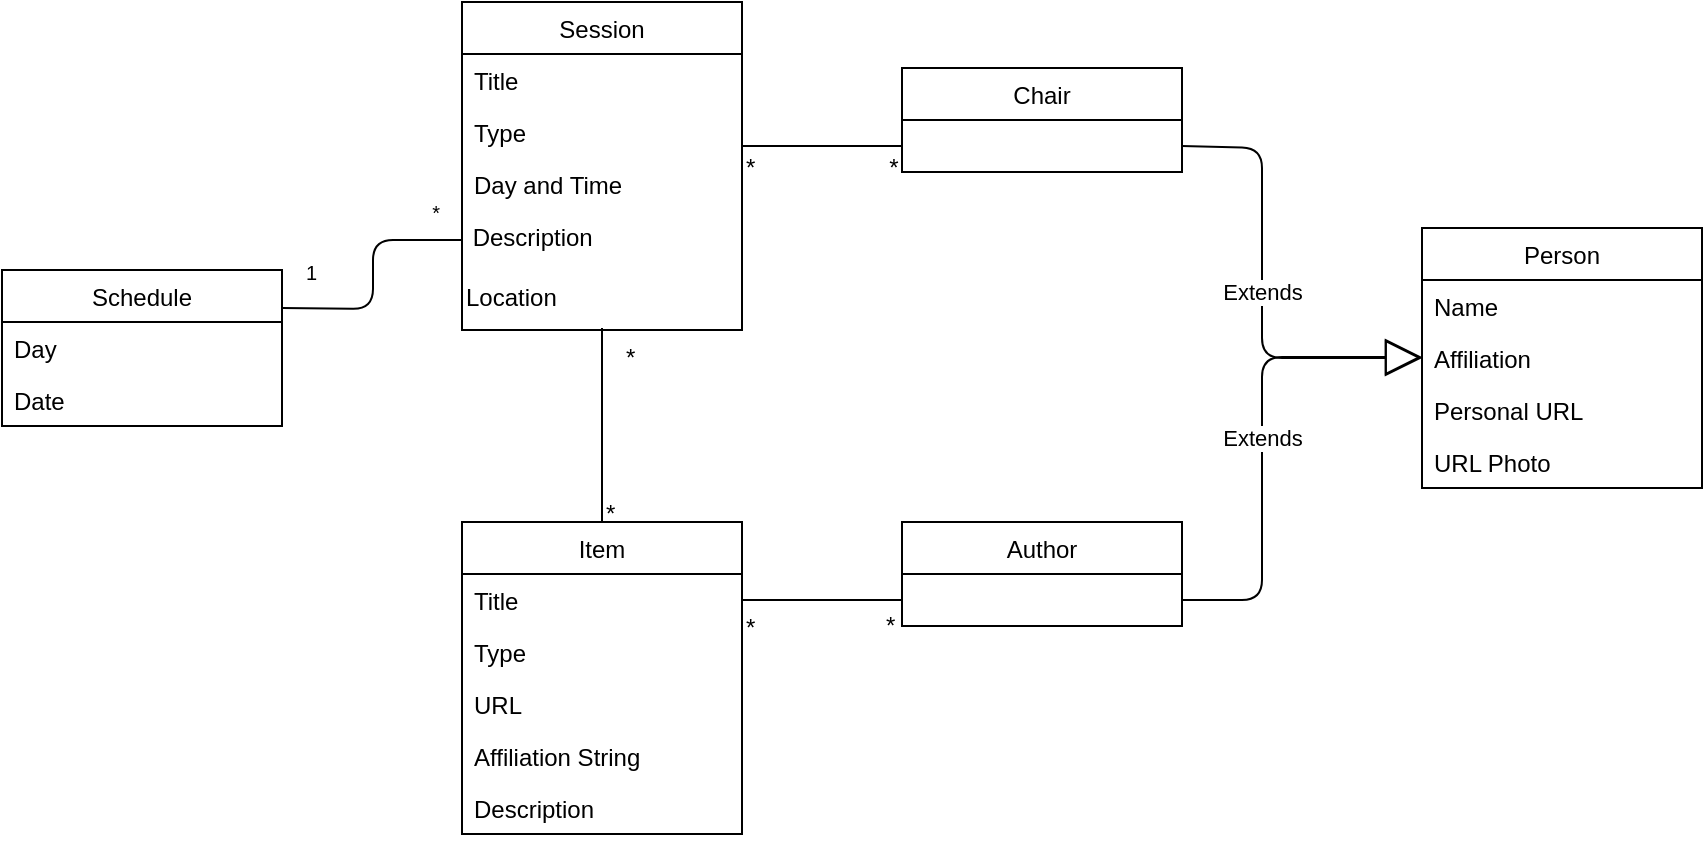 <mxfile version="12.2.0" type="device" pages="1"><diagram name="Page-1" id="929967ad-93f9-6ef4-fab6-5d389245f69c"><mxGraphModel dx="1092" dy="724" grid="1" gridSize="10" guides="1" tooltips="1" connect="1" arrows="1" fold="1" page="1" pageScale="1.5" pageWidth="1169" pageHeight="826" background="none" math="0" shadow="0"><root><mxCell id="0" style=";html=1;"/><mxCell id="1" style=";html=1;" parent="0"/><mxCell id="bgqEmdVgy8WcQLX-Ezqx-2" value="Session" style="swimlane;fontStyle=0;childLayout=stackLayout;horizontal=1;startSize=26;fillColor=none;horizontalStack=0;resizeParent=1;resizeParentMax=0;resizeLast=0;collapsible=1;marginBottom=0;" parent="1" vertex="1"><mxGeometry x="670" y="287" width="140" height="164" as="geometry"><mxRectangle x="680" y="390" width="70" height="26" as="alternateBounds"/></mxGeometry></mxCell><mxCell id="bgqEmdVgy8WcQLX-Ezqx-3" value="Title" style="text;strokeColor=none;fillColor=none;align=left;verticalAlign=top;spacingLeft=4;spacingRight=4;overflow=hidden;rotatable=0;points=[[0,0.5],[1,0.5]];portConstraint=eastwest;" parent="bgqEmdVgy8WcQLX-Ezqx-2" vertex="1"><mxGeometry y="26" width="140" height="26" as="geometry"/></mxCell><mxCell id="bgqEmdVgy8WcQLX-Ezqx-82" value="Type" style="text;strokeColor=none;fillColor=none;align=left;verticalAlign=top;spacingLeft=4;spacingRight=4;overflow=hidden;rotatable=0;points=[[0,0.5],[1,0.5]];portConstraint=eastwest;" parent="bgqEmdVgy8WcQLX-Ezqx-2" vertex="1"><mxGeometry y="52" width="140" height="26" as="geometry"/></mxCell><mxCell id="bgqEmdVgy8WcQLX-Ezqx-4" value="Day and Time" style="text;strokeColor=none;fillColor=none;align=left;verticalAlign=top;spacingLeft=4;spacingRight=4;overflow=hidden;rotatable=0;points=[[0,0.5],[1,0.5]];portConstraint=eastwest;" parent="bgqEmdVgy8WcQLX-Ezqx-2" vertex="1"><mxGeometry y="78" width="140" height="26" as="geometry"/></mxCell><mxCell id="bgqEmdVgy8WcQLX-Ezqx-21" value="&amp;nbsp;Description" style="text;html=1;" parent="bgqEmdVgy8WcQLX-Ezqx-2" vertex="1"><mxGeometry y="104" width="140" height="30" as="geometry"/></mxCell><mxCell id="mNGht77EHTumphl9eyUW-8" value="Location" style="text;html=1;" vertex="1" parent="bgqEmdVgy8WcQLX-Ezqx-2"><mxGeometry y="134" width="140" height="30" as="geometry"/></mxCell><mxCell id="bgqEmdVgy8WcQLX-Ezqx-9" value="Item" style="swimlane;fontStyle=0;childLayout=stackLayout;horizontal=1;startSize=26;fillColor=none;horizontalStack=0;resizeParent=1;resizeParentMax=0;resizeLast=0;collapsible=1;marginBottom=0;" parent="1" vertex="1"><mxGeometry x="670" y="547" width="140" height="156" as="geometry"/></mxCell><mxCell id="bgqEmdVgy8WcQLX-Ezqx-10" value="Title" style="text;strokeColor=none;fillColor=none;align=left;verticalAlign=top;spacingLeft=4;spacingRight=4;overflow=hidden;rotatable=0;points=[[0,0.5],[1,0.5]];portConstraint=eastwest;" parent="bgqEmdVgy8WcQLX-Ezqx-9" vertex="1"><mxGeometry y="26" width="140" height="26" as="geometry"/></mxCell><mxCell id="bgqEmdVgy8WcQLX-Ezqx-11" value="Type" style="text;strokeColor=none;fillColor=none;align=left;verticalAlign=top;spacingLeft=4;spacingRight=4;overflow=hidden;rotatable=0;points=[[0,0.5],[1,0.5]];portConstraint=eastwest;" parent="bgqEmdVgy8WcQLX-Ezqx-9" vertex="1"><mxGeometry y="52" width="140" height="26" as="geometry"/></mxCell><mxCell id="bgqEmdVgy8WcQLX-Ezqx-83" value="URL" style="text;strokeColor=none;fillColor=none;align=left;verticalAlign=top;spacingLeft=4;spacingRight=4;overflow=hidden;rotatable=0;points=[[0,0.5],[1,0.5]];portConstraint=eastwest;" parent="bgqEmdVgy8WcQLX-Ezqx-9" vertex="1"><mxGeometry y="78" width="140" height="26" as="geometry"/></mxCell><mxCell id="bgqEmdVgy8WcQLX-Ezqx-84" value="Affiliation String" style="text;strokeColor=none;fillColor=none;align=left;verticalAlign=top;spacingLeft=4;spacingRight=4;overflow=hidden;rotatable=0;points=[[0,0.5],[1,0.5]];portConstraint=eastwest;" parent="bgqEmdVgy8WcQLX-Ezqx-9" vertex="1"><mxGeometry y="104" width="140" height="26" as="geometry"/></mxCell><mxCell id="bgqEmdVgy8WcQLX-Ezqx-12" value="Description" style="text;strokeColor=none;fillColor=none;align=left;verticalAlign=top;spacingLeft=4;spacingRight=4;overflow=hidden;rotatable=0;points=[[0,0.5],[1,0.5]];portConstraint=eastwest;" parent="bgqEmdVgy8WcQLX-Ezqx-9" vertex="1"><mxGeometry y="130" width="140" height="26" as="geometry"/></mxCell><mxCell id="bgqEmdVgy8WcQLX-Ezqx-13" value="Person" style="swimlane;fontStyle=0;childLayout=stackLayout;horizontal=1;startSize=26;fillColor=none;horizontalStack=0;resizeParent=1;resizeParentMax=0;resizeLast=0;collapsible=1;marginBottom=0;" parent="1" vertex="1"><mxGeometry x="1150" y="400" width="140" height="130" as="geometry"/></mxCell><mxCell id="bgqEmdVgy8WcQLX-Ezqx-14" value="Name" style="text;strokeColor=none;fillColor=none;align=left;verticalAlign=top;spacingLeft=4;spacingRight=4;overflow=hidden;rotatable=0;points=[[0,0.5],[1,0.5]];portConstraint=eastwest;" parent="bgqEmdVgy8WcQLX-Ezqx-13" vertex="1"><mxGeometry y="26" width="140" height="26" as="geometry"/></mxCell><mxCell id="bgqEmdVgy8WcQLX-Ezqx-15" value="Affiliation" style="text;strokeColor=none;fillColor=none;align=left;verticalAlign=top;spacingLeft=4;spacingRight=4;overflow=hidden;rotatable=0;points=[[0,0.5],[1,0.5]];portConstraint=eastwest;" parent="bgqEmdVgy8WcQLX-Ezqx-13" vertex="1"><mxGeometry y="52" width="140" height="26" as="geometry"/></mxCell><mxCell id="bgqEmdVgy8WcQLX-Ezqx-16" value="Personal URL" style="text;strokeColor=none;fillColor=none;align=left;verticalAlign=top;spacingLeft=4;spacingRight=4;overflow=hidden;rotatable=0;points=[[0,0.5],[1,0.5]];portConstraint=eastwest;" parent="bgqEmdVgy8WcQLX-Ezqx-13" vertex="1"><mxGeometry y="78" width="140" height="26" as="geometry"/></mxCell><mxCell id="bgqEmdVgy8WcQLX-Ezqx-53" value="URL Photo" style="text;strokeColor=none;fillColor=none;align=left;verticalAlign=top;spacingLeft=4;spacingRight=4;overflow=hidden;rotatable=0;points=[[0,0.5],[1,0.5]];portConstraint=eastwest;" parent="bgqEmdVgy8WcQLX-Ezqx-13" vertex="1"><mxGeometry y="104" width="140" height="26" as="geometry"/></mxCell><mxCell id="bgqEmdVgy8WcQLX-Ezqx-22" value="Extends" style="endArrow=block;endSize=16;endFill=0;html=1;entryX=0;entryY=0.5;entryDx=0;entryDy=0;exitX=1;exitY=0.75;exitDx=0;exitDy=0;" parent="1" source="bgqEmdVgy8WcQLX-Ezqx-28" target="bgqEmdVgy8WcQLX-Ezqx-15" edge="1"><mxGeometry width="160" relative="1" as="geometry"><mxPoint x="1150" y="490" as="sourcePoint"/><mxPoint x="1070" y="600" as="targetPoint"/><Array as="points"><mxPoint x="1070" y="360"/><mxPoint x="1070" y="465"/></Array></mxGeometry></mxCell><mxCell id="bgqEmdVgy8WcQLX-Ezqx-23" value="" style="text;strokeColor=none;fillColor=none;align=left;verticalAlign=middle;spacingTop=-1;spacingLeft=4;spacingRight=4;rotatable=0;labelPosition=right;points=[];portConstraint=eastwest;" parent="1" vertex="1"><mxGeometry x="950" y="533" width="20" height="14" as="geometry"/></mxCell><mxCell id="bgqEmdVgy8WcQLX-Ezqx-24" value="Author" style="swimlane;fontStyle=0;childLayout=stackLayout;horizontal=1;startSize=26;fillColor=none;horizontalStack=0;resizeParent=1;resizeParentMax=0;resizeLast=0;collapsible=1;marginBottom=0;" parent="1" vertex="1"><mxGeometry x="890" y="547" width="140" height="52" as="geometry"/></mxCell><mxCell id="bgqEmdVgy8WcQLX-Ezqx-28" value="Chair" style="swimlane;fontStyle=0;childLayout=stackLayout;horizontal=1;startSize=26;fillColor=none;horizontalStack=0;resizeParent=1;resizeParentMax=0;resizeLast=0;collapsible=1;marginBottom=0;" parent="1" vertex="1"><mxGeometry x="890" y="320" width="140" height="52" as="geometry"/></mxCell><mxCell id="bgqEmdVgy8WcQLX-Ezqx-61" value="" style="endArrow=none;html=1;exitX=0.5;exitY=0;exitDx=0;exitDy=0;" parent="1" source="bgqEmdVgy8WcQLX-Ezqx-9" edge="1"><mxGeometry width="50" height="50" relative="1" as="geometry"><mxPoint x="700" y="507" as="sourcePoint"/><mxPoint x="740" y="450" as="targetPoint"/></mxGeometry></mxCell><mxCell id="bgqEmdVgy8WcQLX-Ezqx-62" value="*" style="text;html=1;resizable=0;points=[];autosize=1;align=left;verticalAlign=top;spacingTop=-4;" parent="1" vertex="1"><mxGeometry x="750" y="455" width="20" height="20" as="geometry"/></mxCell><mxCell id="bgqEmdVgy8WcQLX-Ezqx-63" value="*" style="text;html=1;resizable=0;points=[];autosize=1;align=left;verticalAlign=top;spacingTop=-4;" parent="1" vertex="1"><mxGeometry x="740" y="533" width="20" height="20" as="geometry"/></mxCell><mxCell id="bgqEmdVgy8WcQLX-Ezqx-72" value="*" style="text;html=1;resizable=0;points=[];autosize=1;align=left;verticalAlign=top;spacingTop=-4;" parent="1" vertex="1"><mxGeometry x="810" y="590" width="20" height="20" as="geometry"/></mxCell><mxCell id="bgqEmdVgy8WcQLX-Ezqx-73" value="&amp;nbsp;&amp;nbsp; *" style="text;html=1;resizable=0;points=[];autosize=1;align=left;verticalAlign=top;spacingTop=-4;" parent="1" vertex="1"><mxGeometry x="870" y="589" width="30" height="20" as="geometry"/></mxCell><mxCell id="bgqEmdVgy8WcQLX-Ezqx-74" value="" style="endArrow=none;html=1;exitX=1;exitY=0.5;exitDx=0;exitDy=0;entryX=0;entryY=0.75;entryDx=0;entryDy=0;" parent="1" source="bgqEmdVgy8WcQLX-Ezqx-10" target="bgqEmdVgy8WcQLX-Ezqx-24" edge="1"><mxGeometry width="50" height="50" relative="1" as="geometry"><mxPoint x="810" y="586.0" as="sourcePoint"/><mxPoint x="860" y="586" as="targetPoint"/><Array as="points"/></mxGeometry></mxCell><mxCell id="bgqEmdVgy8WcQLX-Ezqx-77" value="Extends" style="endArrow=block;endSize=16;endFill=0;html=1;exitX=1;exitY=0.75;exitDx=0;exitDy=0;" parent="1" source="bgqEmdVgy8WcQLX-Ezqx-24" edge="1"><mxGeometry width="160" relative="1" as="geometry"><mxPoint x="990" y="464.5" as="sourcePoint"/><mxPoint x="1150" y="464.5" as="targetPoint"/><Array as="points"><mxPoint x="1070" y="586"/><mxPoint x="1070" y="464.5"/></Array></mxGeometry></mxCell><mxCell id="bgqEmdVgy8WcQLX-Ezqx-78" value="" style="endArrow=none;html=1;entryX=0;entryY=0.75;entryDx=0;entryDy=0;" parent="1" target="bgqEmdVgy8WcQLX-Ezqx-28" edge="1"><mxGeometry width="50" height="50" relative="1" as="geometry"><mxPoint x="810" y="359" as="sourcePoint"/><mxPoint x="880" y="350" as="targetPoint"/></mxGeometry></mxCell><mxCell id="bgqEmdVgy8WcQLX-Ezqx-80" value="&lt;div&gt;*&lt;/div&gt;&lt;div&gt;&lt;br&gt;&lt;/div&gt;" style="text;html=1;resizable=0;points=[];autosize=1;align=left;verticalAlign=top;spacingTop=-4;" parent="1" vertex="1"><mxGeometry x="810" y="360" width="20" height="30" as="geometry"/></mxCell><mxCell id="bgqEmdVgy8WcQLX-Ezqx-81" value="&amp;nbsp; *" style="text;html=1;resizable=0;points=[];autosize=1;align=left;verticalAlign=top;spacingTop=-4;" parent="1" vertex="1"><mxGeometry x="875" y="360" width="30" height="20" as="geometry"/></mxCell><mxCell id="mNGht77EHTumphl9eyUW-1" value="Schedule" style="swimlane;fontStyle=0;childLayout=stackLayout;horizontal=1;startSize=26;fillColor=none;horizontalStack=0;resizeParent=1;resizeParentMax=0;resizeLast=0;collapsible=1;marginBottom=0;" vertex="1" parent="1"><mxGeometry x="440" y="421" width="140" height="78" as="geometry"/></mxCell><mxCell id="mNGht77EHTumphl9eyUW-2" value="Day" style="text;strokeColor=none;fillColor=none;align=left;verticalAlign=top;spacingLeft=4;spacingRight=4;overflow=hidden;rotatable=0;points=[[0,0.5],[1,0.5]];portConstraint=eastwest;" vertex="1" parent="mNGht77EHTumphl9eyUW-1"><mxGeometry y="26" width="140" height="26" as="geometry"/></mxCell><mxCell id="mNGht77EHTumphl9eyUW-3" value="Date" style="text;strokeColor=none;fillColor=none;align=left;verticalAlign=top;spacingLeft=4;spacingRight=4;overflow=hidden;rotatable=0;points=[[0,0.5],[1,0.5]];portConstraint=eastwest;" vertex="1" parent="mNGht77EHTumphl9eyUW-1"><mxGeometry y="52" width="140" height="26" as="geometry"/></mxCell><mxCell id="mNGht77EHTumphl9eyUW-5" value="" style="endArrow=none;html=1;edgeStyle=orthogonalEdgeStyle;entryX=0;entryY=0.5;entryDx=0;entryDy=0;" edge="1" parent="1" target="bgqEmdVgy8WcQLX-Ezqx-21"><mxGeometry relative="1" as="geometry"><mxPoint x="580" y="440" as="sourcePoint"/><mxPoint x="740" y="440" as="targetPoint"/></mxGeometry></mxCell><mxCell id="mNGht77EHTumphl9eyUW-6" value="1" style="resizable=0;html=1;align=left;verticalAlign=bottom;labelBackgroundColor=#ffffff;fontSize=10;" connectable="0" vertex="1" parent="mNGht77EHTumphl9eyUW-5"><mxGeometry x="-1" relative="1" as="geometry"><mxPoint x="10" y="-10" as="offset"/></mxGeometry></mxCell><mxCell id="mNGht77EHTumphl9eyUW-7" value="*" style="resizable=0;html=1;align=right;verticalAlign=bottom;labelBackgroundColor=#ffffff;fontSize=10;" connectable="0" vertex="1" parent="mNGht77EHTumphl9eyUW-5"><mxGeometry x="1" relative="1" as="geometry"><mxPoint x="-10" y="-6" as="offset"/></mxGeometry></mxCell></root></mxGraphModel></diagram></mxfile>